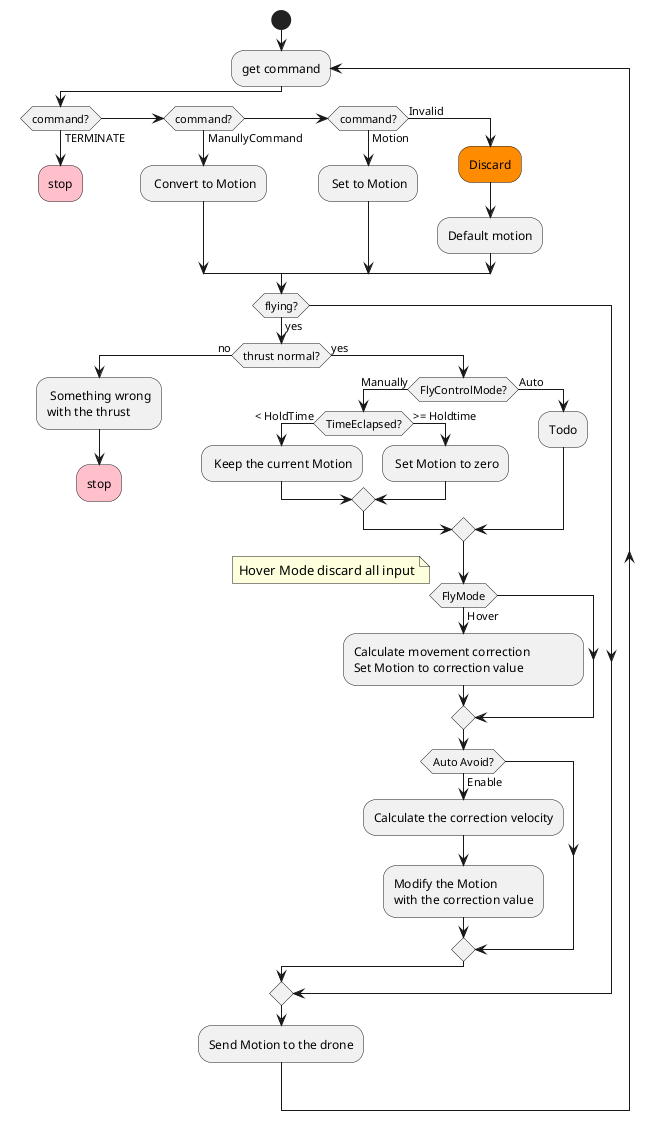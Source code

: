 @startuml
start
repeat :get command;
    if (command?) then (TERMINATE)
        #pink:stop;
        kill
    elseif (command?) then (ManullyCommand)
        : Convert to Motion;
    elseif (command?) then (Motion)
        : Set to Motion;
    else (Invalid)
        #Darkorange:Discard;
        :Default motion;
    endif

    if (flying?) then (yes)
        if (thrust normal?) then (no)
            : Something wrong 
            with the thrust;
            #pink:stop;
            kill
        else (yes)
            if (FlyControlMode?) then(Manually)
                if (TimeEclapsed?) is (< HoldTime) then
                    : Keep the current Motion;
                else (>= Holdtime)
                    : Set Motion to zero;
                endif

            else (Auto)
                :Todo;
            endif 
            if (FlyMode) is (Hover) then 
                note left
                Hover Mode discard all input
                end note
                :Calculate movement correction
                Set Motion to correction value                ;
            endif
            
            if (Auto Avoid?) is (Enable) then
                :Calculate the correction velocity;
                :Modify the Motion 
                with the correction value;
            endif        
        endif
    endif
    :Send Motion to the drone;  
 


@enduml